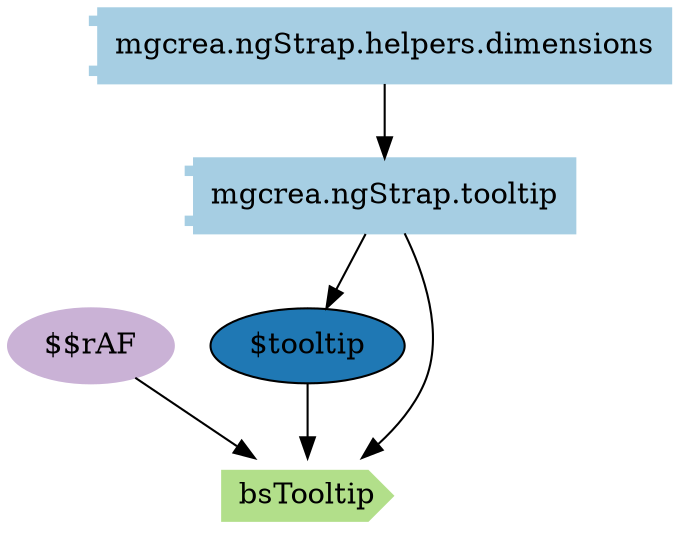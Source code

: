 digraph dependencies {
  node[shape="component",style="filled",colorscheme=paired12]


    node[shape="component"]
    "mgcrea.ngStrap.tooltip"[label="mgcrea.ngStrap.tooltip", color=1]

    
      "mgcrea.ngStrap.helpers.dimensions"[label="mgcrea.ngStrap.helpers.dimensions", color=1]
      "mgcrea.ngStrap.helpers.dimensions" -> "mgcrea.ngStrap.tooltip"
    


    node[shape="ellipse"]
    
      "$tooltip"[label="$tooltip", fillcolor=2]
      "mgcrea.ngStrap.tooltip" -> "$tooltip"
    


    

    

    

    node[shape="cds"]
    

    
      "bsTooltip"[label="bsTooltip", color=3]
      "mgcrea.ngStrap.tooltip" -> "bsTooltip"
    









    node[shape="ellipse",style="filled", color=9]
    
      
    

    
      
        "$tooltip"[label="$tooltip"]
        "$tooltip" -> "bsTooltip"
      
        "$$rAF"[label="$$rAF"]
        "$$rAF" -> "bsTooltip"
      
    


    

    

    

    


}
